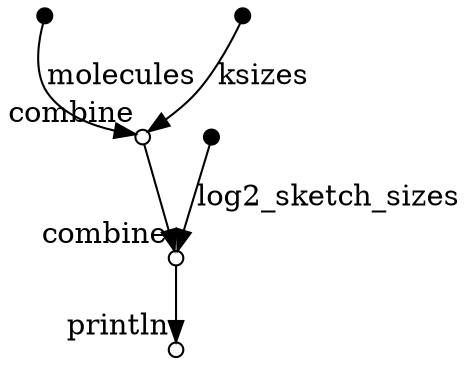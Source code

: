 digraph "dag" {
p0 [shape=point,label="",fixedsize=true,width=0.1];
p2 [shape=circle,label="",fixedsize=true,width=0.1,xlabel="combine"];
p0 -> p2 [label="molecules"];

p1 [shape=point,label="",fixedsize=true,width=0.1];
p2 [shape=circle,label="",fixedsize=true,width=0.1,xlabel="combine"];
p1 -> p2 [label="ksizes"];

p2 [shape=circle,label="",fixedsize=true,width=0.1,xlabel="combine"];
p4 [shape=circle,label="",fixedsize=true,width=0.1,xlabel="combine"];
p2 -> p4;

p3 [shape=point,label="",fixedsize=true,width=0.1];
p4 [shape=circle,label="",fixedsize=true,width=0.1,xlabel="combine"];
p3 -> p4 [label="log2_sketch_sizes"];

p4 [shape=circle,label="",fixedsize=true,width=0.1,xlabel="combine"];
p5 [shape=circle,label="",fixedsize=true,width=0.1,xlabel="println"];
p4 -> p5;

}

